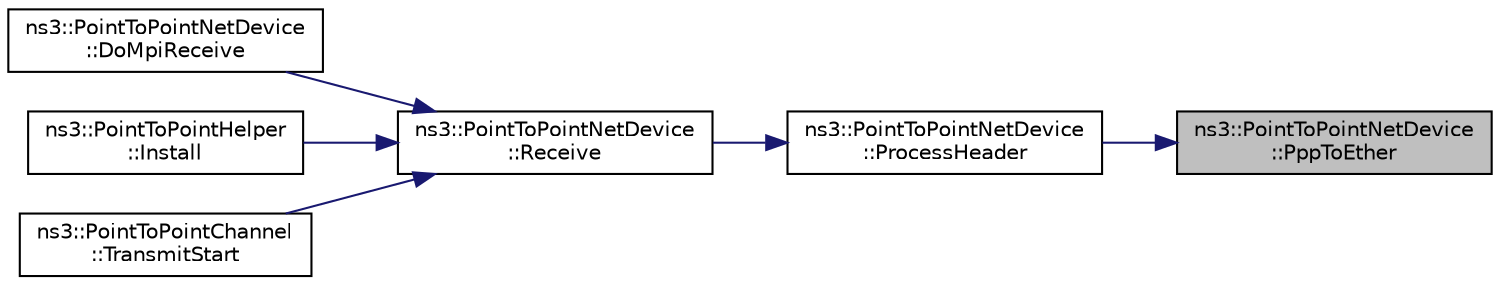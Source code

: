 digraph "ns3::PointToPointNetDevice::PppToEther"
{
 // LATEX_PDF_SIZE
  edge [fontname="Helvetica",fontsize="10",labelfontname="Helvetica",labelfontsize="10"];
  node [fontname="Helvetica",fontsize="10",shape=record];
  rankdir="RL";
  Node1 [label="ns3::PointToPointNetDevice\l::PppToEther",height=0.2,width=0.4,color="black", fillcolor="grey75", style="filled", fontcolor="black",tooltip="PPP to Ethernet protocol number mapping."];
  Node1 -> Node2 [dir="back",color="midnightblue",fontsize="10",style="solid",fontname="Helvetica"];
  Node2 [label="ns3::PointToPointNetDevice\l::ProcessHeader",height=0.2,width=0.4,color="black", fillcolor="white", style="filled",URL="$classns3_1_1_point_to_point_net_device.html#ac2e48ae3ee00fcaff6f9e98984e5d3c6",tooltip="Removes, from a packet of data, all headers and trailers that relate to the protocol implemented by t..."];
  Node2 -> Node3 [dir="back",color="midnightblue",fontsize="10",style="solid",fontname="Helvetica"];
  Node3 [label="ns3::PointToPointNetDevice\l::Receive",height=0.2,width=0.4,color="black", fillcolor="white", style="filled",URL="$classns3_1_1_point_to_point_net_device.html#ac7d662e7083e3a522557fcfa502e4b5e",tooltip="Receive a packet from a connected PointToPointChannel."];
  Node3 -> Node4 [dir="back",color="midnightblue",fontsize="10",style="solid",fontname="Helvetica"];
  Node4 [label="ns3::PointToPointNetDevice\l::DoMpiReceive",height=0.2,width=0.4,color="black", fillcolor="white", style="filled",URL="$classns3_1_1_point_to_point_net_device.html#adb881a073eaa215d5b8c8dc0434a0690",tooltip="Handler for MPI receive event."];
  Node3 -> Node5 [dir="back",color="midnightblue",fontsize="10",style="solid",fontname="Helvetica"];
  Node5 [label="ns3::PointToPointHelper\l::Install",height=0.2,width=0.4,color="black", fillcolor="white", style="filled",URL="$classns3_1_1_point_to_point_helper.html#aecfc3e7bc34a5fa9707b26df08ef913a",tooltip=" "];
  Node3 -> Node6 [dir="back",color="midnightblue",fontsize="10",style="solid",fontname="Helvetica"];
  Node6 [label="ns3::PointToPointChannel\l::TransmitStart",height=0.2,width=0.4,color="black", fillcolor="white", style="filled",URL="$classns3_1_1_point_to_point_channel.html#acd9d9779ceea4771ddb427c3949b25c3",tooltip="Transmit a packet over this channel."];
}
